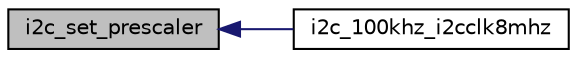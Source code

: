 digraph "i2c_set_prescaler"
{
  edge [fontname="Helvetica",fontsize="10",labelfontname="Helvetica",labelfontsize="10"];
  node [fontname="Helvetica",fontsize="10",shape=record];
  rankdir="LR";
  Node1 [label="i2c_set_prescaler",height=0.2,width=0.4,color="black", fillcolor="grey75", style="filled", fontcolor="black"];
  Node1 -> Node2 [dir="back",color="midnightblue",fontsize="10",style="solid",fontname="Helvetica"];
  Node2 [label="i2c_100khz_i2cclk8mhz",height=0.2,width=0.4,color="black", fillcolor="white", style="filled",URL="$group__i2c__file.html#gacca626648d01faefbf9674f6012c015c"];
}
